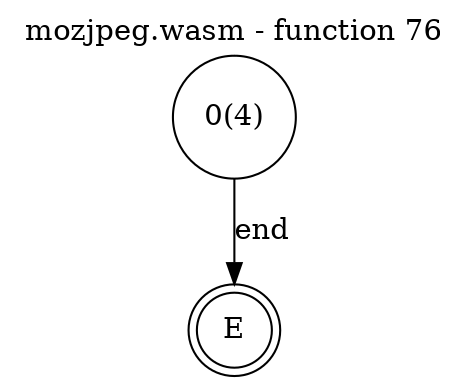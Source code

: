 digraph finite_state_machine {
    label = "mozjpeg.wasm - function 76"
    labelloc =  t
    labelfontsize = 16
    labelfontcolor = black
    labelfontname = "Helvetica"
    node [shape = doublecircle]; E ;
node [shape=circle, fontcolor=black, style="", label="0(4)"]0
node [shape=circle, fontcolor=black, style="", label="E"]E
    0 -> E[label="end"];
}
